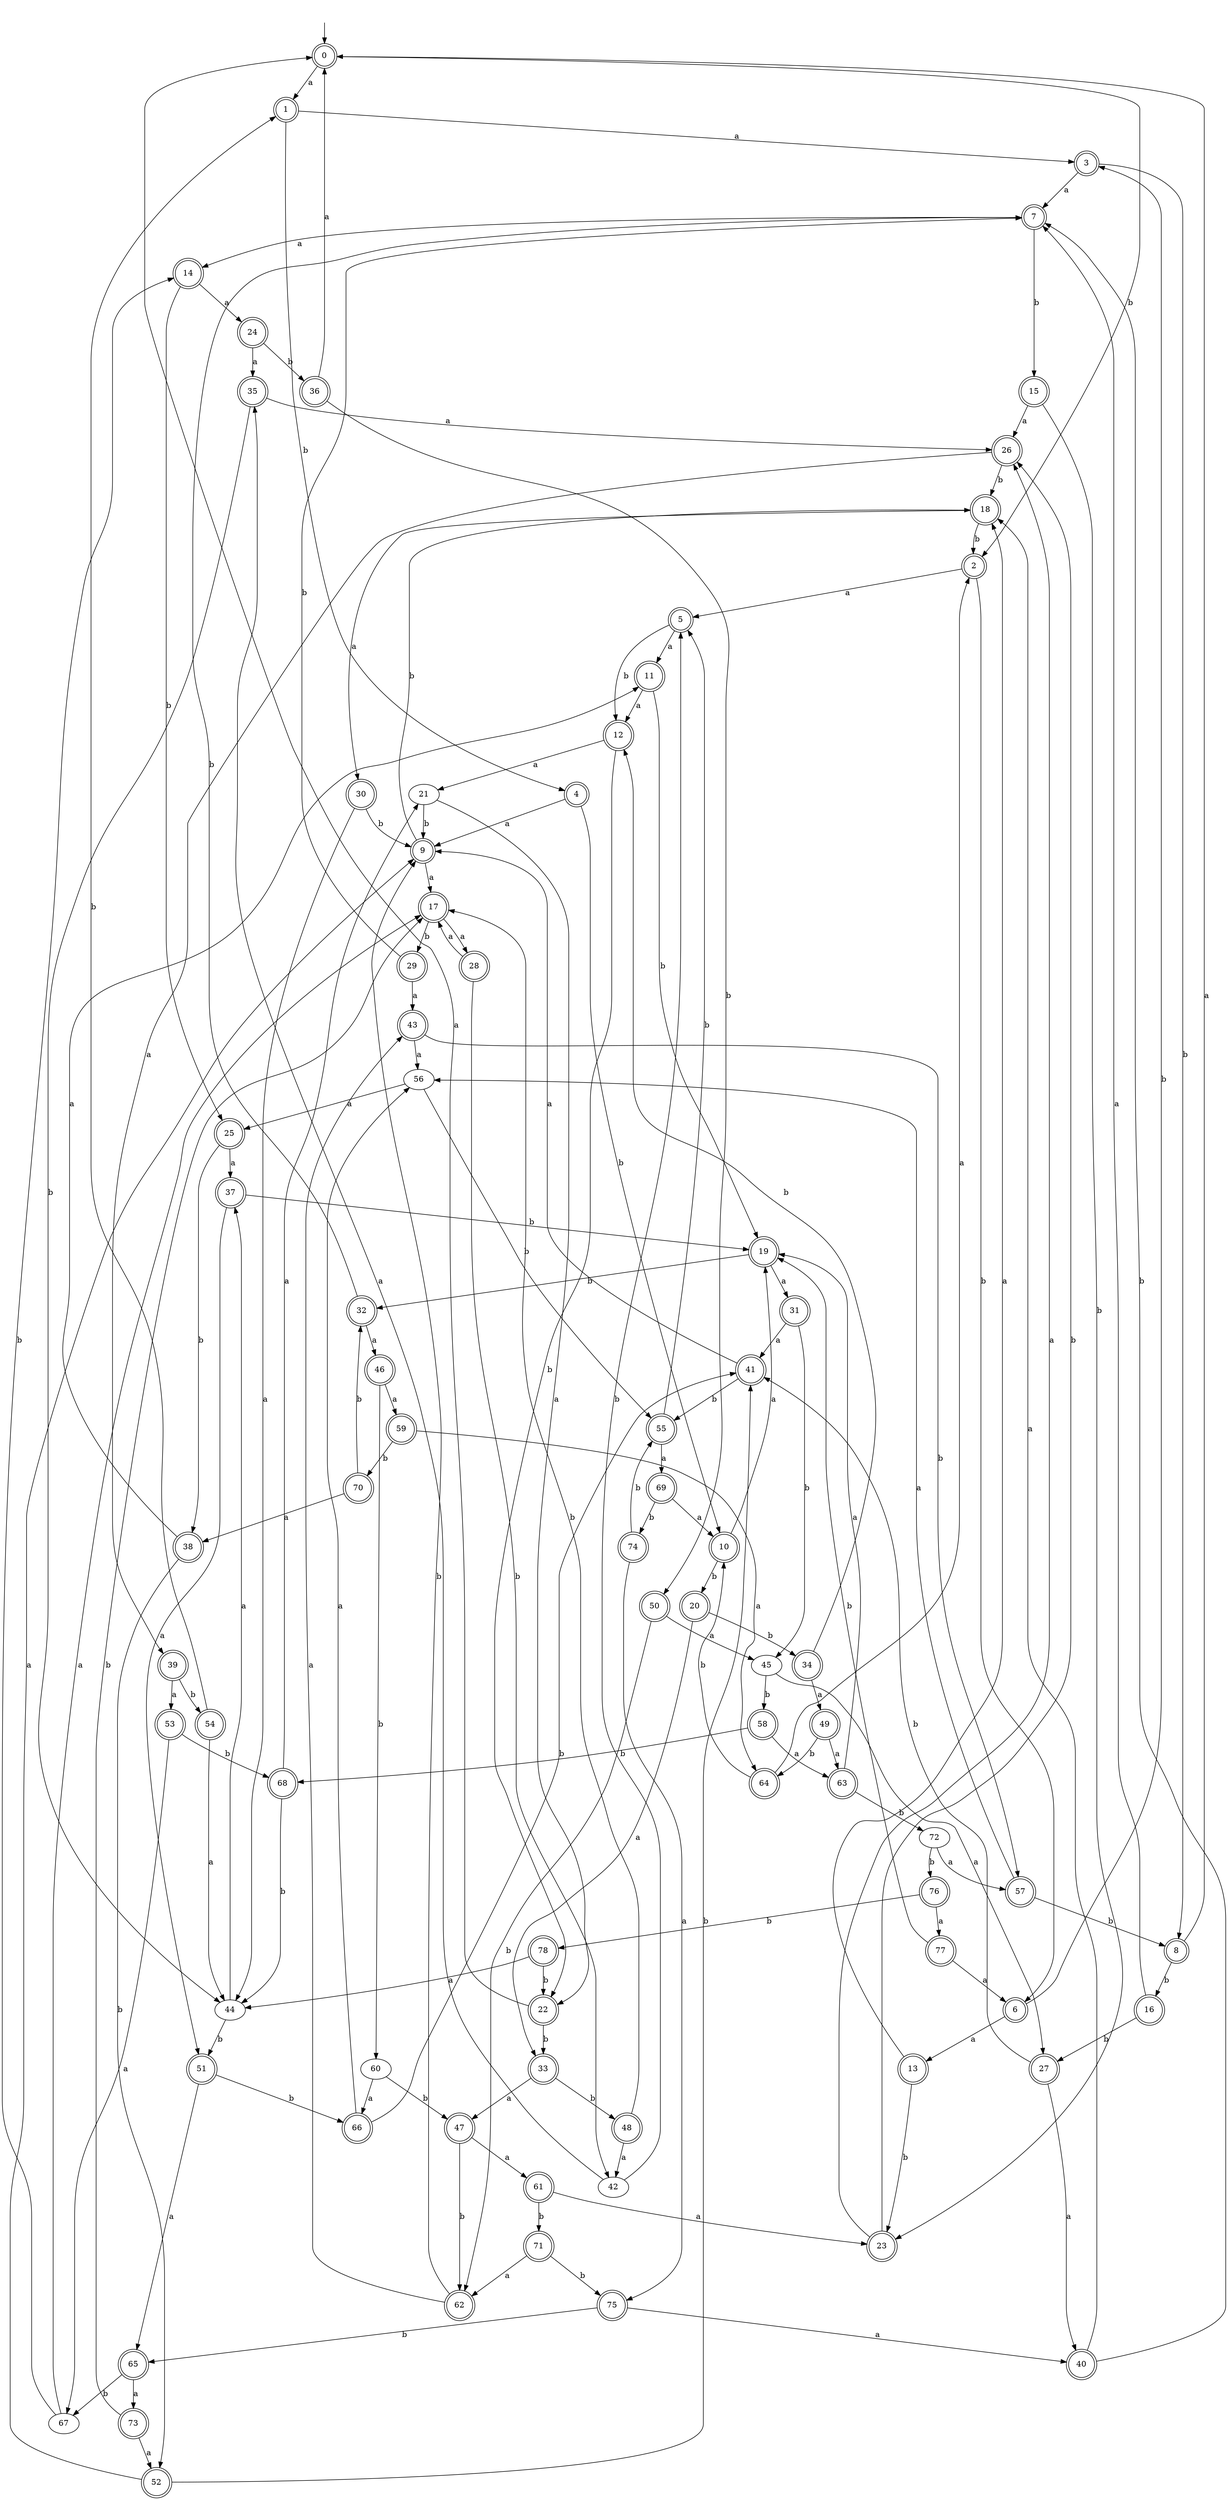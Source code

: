 digraph RandomDFA {
  __start0 [label="", shape=none];
  __start0 -> 0 [label=""];
  0 [shape=circle] [shape=doublecircle]
  0 -> 1 [label="a"]
  0 -> 2 [label="b"]
  1 [shape=doublecircle]
  1 -> 3 [label="a"]
  1 -> 4 [label="b"]
  2 [shape=doublecircle]
  2 -> 5 [label="a"]
  2 -> 6 [label="b"]
  3 [shape=doublecircle]
  3 -> 7 [label="a"]
  3 -> 8 [label="b"]
  4 [shape=doublecircle]
  4 -> 9 [label="a"]
  4 -> 10 [label="b"]
  5 [shape=doublecircle]
  5 -> 11 [label="a"]
  5 -> 12 [label="b"]
  6 [shape=doublecircle]
  6 -> 13 [label="a"]
  6 -> 3 [label="b"]
  7 [shape=doublecircle]
  7 -> 14 [label="a"]
  7 -> 15 [label="b"]
  8 [shape=doublecircle]
  8 -> 0 [label="a"]
  8 -> 16 [label="b"]
  9 [shape=doublecircle]
  9 -> 17 [label="a"]
  9 -> 18 [label="b"]
  10 [shape=doublecircle]
  10 -> 19 [label="a"]
  10 -> 20 [label="b"]
  11 [shape=doublecircle]
  11 -> 12 [label="a"]
  11 -> 19 [label="b"]
  12 [shape=doublecircle]
  12 -> 21 [label="a"]
  12 -> 22 [label="b"]
  13 [shape=doublecircle]
  13 -> 18 [label="a"]
  13 -> 23 [label="b"]
  14 [shape=doublecircle]
  14 -> 24 [label="a"]
  14 -> 25 [label="b"]
  15 [shape=doublecircle]
  15 -> 26 [label="a"]
  15 -> 23 [label="b"]
  16 [shape=doublecircle]
  16 -> 7 [label="a"]
  16 -> 27 [label="b"]
  17 [shape=doublecircle]
  17 -> 28 [label="a"]
  17 -> 29 [label="b"]
  18 [shape=doublecircle]
  18 -> 30 [label="a"]
  18 -> 2 [label="b"]
  19 [shape=doublecircle]
  19 -> 31 [label="a"]
  19 -> 32 [label="b"]
  20 [shape=doublecircle]
  20 -> 33 [label="a"]
  20 -> 34 [label="b"]
  21
  21 -> 22 [label="a"]
  21 -> 9 [label="b"]
  22 [shape=doublecircle]
  22 -> 0 [label="a"]
  22 -> 33 [label="b"]
  23 [shape=doublecircle]
  23 -> 26 [label="a"]
  23 -> 26 [label="b"]
  24 [shape=doublecircle]
  24 -> 35 [label="a"]
  24 -> 36 [label="b"]
  25 [shape=doublecircle]
  25 -> 37 [label="a"]
  25 -> 38 [label="b"]
  26 [shape=doublecircle]
  26 -> 39 [label="a"]
  26 -> 18 [label="b"]
  27 [shape=doublecircle]
  27 -> 40 [label="a"]
  27 -> 41 [label="b"]
  28 [shape=doublecircle]
  28 -> 17 [label="a"]
  28 -> 42 [label="b"]
  29 [shape=doublecircle]
  29 -> 43 [label="a"]
  29 -> 7 [label="b"]
  30 [shape=doublecircle]
  30 -> 44 [label="a"]
  30 -> 9 [label="b"]
  31 [shape=doublecircle]
  31 -> 41 [label="a"]
  31 -> 45 [label="b"]
  32 [shape=doublecircle]
  32 -> 46 [label="a"]
  32 -> 7 [label="b"]
  33 [shape=doublecircle]
  33 -> 47 [label="a"]
  33 -> 48 [label="b"]
  34 [shape=doublecircle]
  34 -> 49 [label="a"]
  34 -> 12 [label="b"]
  35 [shape=doublecircle]
  35 -> 26 [label="a"]
  35 -> 44 [label="b"]
  36 [shape=doublecircle]
  36 -> 0 [label="a"]
  36 -> 50 [label="b"]
  37 [shape=doublecircle]
  37 -> 51 [label="a"]
  37 -> 19 [label="b"]
  38 [shape=doublecircle]
  38 -> 11 [label="a"]
  38 -> 52 [label="b"]
  39 [shape=doublecircle]
  39 -> 53 [label="a"]
  39 -> 54 [label="b"]
  40 [shape=doublecircle]
  40 -> 18 [label="a"]
  40 -> 7 [label="b"]
  41 [shape=doublecircle]
  41 -> 9 [label="a"]
  41 -> 55 [label="b"]
  42
  42 -> 35 [label="a"]
  42 -> 5 [label="b"]
  43 [shape=doublecircle]
  43 -> 56 [label="a"]
  43 -> 57 [label="b"]
  44
  44 -> 37 [label="a"]
  44 -> 51 [label="b"]
  45
  45 -> 27 [label="a"]
  45 -> 58 [label="b"]
  46 [shape=doublecircle]
  46 -> 59 [label="a"]
  46 -> 60 [label="b"]
  47 [shape=doublecircle]
  47 -> 61 [label="a"]
  47 -> 62 [label="b"]
  48 [shape=doublecircle]
  48 -> 42 [label="a"]
  48 -> 17 [label="b"]
  49 [shape=doublecircle]
  49 -> 63 [label="a"]
  49 -> 64 [label="b"]
  50 [shape=doublecircle]
  50 -> 45 [label="a"]
  50 -> 62 [label="b"]
  51 [shape=doublecircle]
  51 -> 65 [label="a"]
  51 -> 66 [label="b"]
  52 [shape=doublecircle]
  52 -> 9 [label="a"]
  52 -> 41 [label="b"]
  53 [shape=doublecircle]
  53 -> 67 [label="a"]
  53 -> 68 [label="b"]
  54 [shape=doublecircle]
  54 -> 44 [label="a"]
  54 -> 1 [label="b"]
  55 [shape=doublecircle]
  55 -> 69 [label="a"]
  55 -> 5 [label="b"]
  56
  56 -> 25 [label="a"]
  56 -> 55 [label="b"]
  57 [shape=doublecircle]
  57 -> 56 [label="a"]
  57 -> 8 [label="b"]
  58 [shape=doublecircle]
  58 -> 63 [label="a"]
  58 -> 68 [label="b"]
  59 [shape=doublecircle]
  59 -> 64 [label="a"]
  59 -> 70 [label="b"]
  60
  60 -> 66 [label="a"]
  60 -> 47 [label="b"]
  61 [shape=doublecircle]
  61 -> 23 [label="a"]
  61 -> 71 [label="b"]
  62 [shape=doublecircle]
  62 -> 43 [label="a"]
  62 -> 9 [label="b"]
  63 [shape=doublecircle]
  63 -> 19 [label="a"]
  63 -> 72 [label="b"]
  64 [shape=doublecircle]
  64 -> 2 [label="a"]
  64 -> 10 [label="b"]
  65 [shape=doublecircle]
  65 -> 73 [label="a"]
  65 -> 67 [label="b"]
  66 [shape=doublecircle]
  66 -> 56 [label="a"]
  66 -> 41 [label="b"]
  67
  67 -> 17 [label="a"]
  67 -> 14 [label="b"]
  68 [shape=doublecircle]
  68 -> 21 [label="a"]
  68 -> 44 [label="b"]
  69 [shape=doublecircle]
  69 -> 10 [label="a"]
  69 -> 74 [label="b"]
  70 [shape=doublecircle]
  70 -> 38 [label="a"]
  70 -> 32 [label="b"]
  71 [shape=doublecircle]
  71 -> 62 [label="a"]
  71 -> 75 [label="b"]
  72
  72 -> 57 [label="a"]
  72 -> 76 [label="b"]
  73 [shape=doublecircle]
  73 -> 52 [label="a"]
  73 -> 17 [label="b"]
  74 [shape=doublecircle]
  74 -> 75 [label="a"]
  74 -> 55 [label="b"]
  75 [shape=doublecircle]
  75 -> 40 [label="a"]
  75 -> 65 [label="b"]
  76 [shape=doublecircle]
  76 -> 77 [label="a"]
  76 -> 78 [label="b"]
  77 [shape=doublecircle]
  77 -> 6 [label="a"]
  77 -> 19 [label="b"]
  78 [shape=doublecircle]
  78 -> 44 [label="a"]
  78 -> 22 [label="b"]
}
